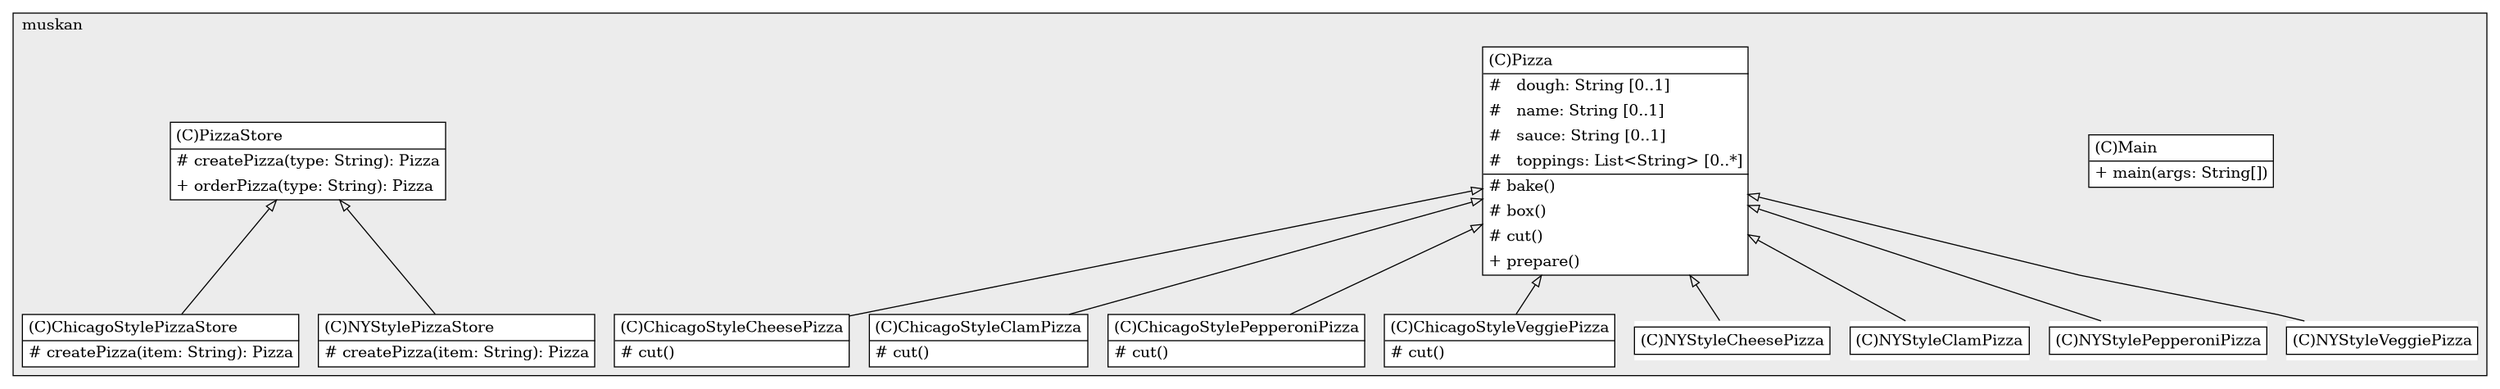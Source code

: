 @startuml

/' diagram meta data start
config=StructureConfiguration;
{
  "projectClassification": {
    "searchMode": "OpenProject", // OpenProject, AllProjects
    "includedProjects": "",
    "pathEndKeywords": "*.impl",
    "isClientPath": "",
    "isClientName": "",
    "isTestPath": "",
    "isTestName": "",
    "isMappingPath": "",
    "isMappingName": "",
    "isDataAccessPath": "",
    "isDataAccessName": "",
    "isDataStructurePath": "",
    "isDataStructureName": "",
    "isInterfaceStructuresPath": "",
    "isInterfaceStructuresName": "",
    "isEntryPointPath": "",
    "isEntryPointName": "",
    "treatFinalFieldsAsMandatory": false
  },
  "graphRestriction": {
    "classPackageExcludeFilter": "",
    "classPackageIncludeFilter": "",
    "classNameExcludeFilter": "",
    "classNameIncludeFilter": "",
    "methodNameExcludeFilter": "",
    "methodNameIncludeFilter": "",
    "removeByInheritance": "", // inheritance/annotation based filtering is done in a second step
    "removeByAnnotation": "",
    "removeByClassPackage": "", // cleanup the graph after inheritance/annotation based filtering is done
    "removeByClassName": "",
    "cutMappings": false,
    "cutEnum": true,
    "cutTests": true,
    "cutClient": true,
    "cutDataAccess": false,
    "cutInterfaceStructures": false,
    "cutDataStructures": false,
    "cutGetterAndSetter": true,
    "cutConstructors": true
  },
  "graphTraversal": {
    "forwardDepth": 6,
    "backwardDepth": 6,
    "classPackageExcludeFilter": "",
    "classPackageIncludeFilter": "",
    "classNameExcludeFilter": "",
    "classNameIncludeFilter": "",
    "methodNameExcludeFilter": "",
    "methodNameIncludeFilter": "",
    "hideMappings": false,
    "hideDataStructures": false,
    "hidePrivateMethods": true,
    "hideInterfaceCalls": true, // indirection: implementation -> interface (is hidden) -> implementation
    "onlyShowApplicationEntryPoints": false, // root node is included
    "useMethodCallsForStructureDiagram": "ForwardOnly" // ForwardOnly, BothDirections, No
  },
  "details": {
    "aggregation": "GroupByClass", // ByClass, GroupByClass, None
    "showClassGenericTypes": true,
    "showMethods": true,
    "showMethodParameterNames": true,
    "showMethodParameterTypes": true,
    "showMethodReturnType": true,
    "showPackageLevels": 2,
    "showDetailedClassStructure": true
  },
  "rootClass": "org.muskan.Main",
  "extensionCallbackMethod": "" // qualified.class.name#methodName - signature: public static String method(String)
}
diagram meta data end '/



digraph g {
    rankdir="TB"
    splines=polyline
    

'nodes 
subgraph cluster_1062805971 { 
   	label=muskan
	labeljust=l
	fillcolor="#ececec"
	style=filled
   
   ChicagoStyleCheesePizza1045385[
	label=<<TABLE BORDER="1" CELLBORDER="0" CELLPADDING="4" CELLSPACING="0">
<TR><TD ALIGN="LEFT" >(C)ChicagoStyleCheesePizza</TD></TR>
<HR/>
<TR><TD ALIGN="LEFT" ># cut()</TD></TR>
</TABLE>>
	style=filled
	margin=0
	shape=plaintext
	fillcolor="#FFFFFF"
];

ChicagoStyleClamPizza1045385[
	label=<<TABLE BORDER="1" CELLBORDER="0" CELLPADDING="4" CELLSPACING="0">
<TR><TD ALIGN="LEFT" >(C)ChicagoStyleClamPizza</TD></TR>
<HR/>
<TR><TD ALIGN="LEFT" ># cut()</TD></TR>
</TABLE>>
	style=filled
	margin=0
	shape=plaintext
	fillcolor="#FFFFFF"
];

ChicagoStylePepperoniPizza1045385[
	label=<<TABLE BORDER="1" CELLBORDER="0" CELLPADDING="4" CELLSPACING="0">
<TR><TD ALIGN="LEFT" >(C)ChicagoStylePepperoniPizza</TD></TR>
<HR/>
<TR><TD ALIGN="LEFT" ># cut()</TD></TR>
</TABLE>>
	style=filled
	margin=0
	shape=plaintext
	fillcolor="#FFFFFF"
];

ChicagoStylePizzaStore1045385[
	label=<<TABLE BORDER="1" CELLBORDER="0" CELLPADDING="4" CELLSPACING="0">
<TR><TD ALIGN="LEFT" >(C)ChicagoStylePizzaStore</TD></TR>
<HR/>
<TR><TD ALIGN="LEFT" ># createPizza(item: String): Pizza</TD></TR>
</TABLE>>
	style=filled
	margin=0
	shape=plaintext
	fillcolor="#FFFFFF"
];

ChicagoStyleVeggiePizza1045385[
	label=<<TABLE BORDER="1" CELLBORDER="0" CELLPADDING="4" CELLSPACING="0">
<TR><TD ALIGN="LEFT" >(C)ChicagoStyleVeggiePizza</TD></TR>
<HR/>
<TR><TD ALIGN="LEFT" ># cut()</TD></TR>
</TABLE>>
	style=filled
	margin=0
	shape=plaintext
	fillcolor="#FFFFFF"
];

Main1045385[
	label=<<TABLE BORDER="1" CELLBORDER="0" CELLPADDING="4" CELLSPACING="0">
<TR><TD ALIGN="LEFT" >(C)Main</TD></TR>
<HR/>
<TR><TD ALIGN="LEFT" >+ main(args: String[])</TD></TR>
</TABLE>>
	style=filled
	margin=0
	shape=plaintext
	fillcolor="#FFFFFF"
];

NYStyleCheesePizza1045385[
	label=<<TABLE BORDER="1" CELLBORDER="0" CELLPADDING="4" CELLSPACING="0">
<TR><TD ALIGN="LEFT" >(C)NYStyleCheesePizza</TD></TR>
</TABLE>>
	style=filled
	margin=0
	shape=plaintext
	fillcolor="#FFFFFF"
];

NYStyleClamPizza1045385[
	label=<<TABLE BORDER="1" CELLBORDER="0" CELLPADDING="4" CELLSPACING="0">
<TR><TD ALIGN="LEFT" >(C)NYStyleClamPizza</TD></TR>
</TABLE>>
	style=filled
	margin=0
	shape=plaintext
	fillcolor="#FFFFFF"
];

NYStylePepperoniPizza1045385[
	label=<<TABLE BORDER="1" CELLBORDER="0" CELLPADDING="4" CELLSPACING="0">
<TR><TD ALIGN="LEFT" >(C)NYStylePepperoniPizza</TD></TR>
</TABLE>>
	style=filled
	margin=0
	shape=plaintext
	fillcolor="#FFFFFF"
];

NYStylePizzaStore1045385[
	label=<<TABLE BORDER="1" CELLBORDER="0" CELLPADDING="4" CELLSPACING="0">
<TR><TD ALIGN="LEFT" >(C)NYStylePizzaStore</TD></TR>
<HR/>
<TR><TD ALIGN="LEFT" ># createPizza(item: String): Pizza</TD></TR>
</TABLE>>
	style=filled
	margin=0
	shape=plaintext
	fillcolor="#FFFFFF"
];

NYStyleVeggiePizza1045385[
	label=<<TABLE BORDER="1" CELLBORDER="0" CELLPADDING="4" CELLSPACING="0">
<TR><TD ALIGN="LEFT" >(C)NYStyleVeggiePizza</TD></TR>
</TABLE>>
	style=filled
	margin=0
	shape=plaintext
	fillcolor="#FFFFFF"
];

Pizza1045385[
	label=<<TABLE BORDER="1" CELLBORDER="0" CELLPADDING="4" CELLSPACING="0">
<TR><TD ALIGN="LEFT" >(C)Pizza</TD></TR>
<HR/>
<TR><TD ALIGN="LEFT" >#   dough: String [0..1]</TD></TR>
<TR><TD ALIGN="LEFT" >#   name: String [0..1]</TD></TR>
<TR><TD ALIGN="LEFT" >#   sauce: String [0..1]</TD></TR>
<TR><TD ALIGN="LEFT" >#   toppings: List&lt;String&gt; [0..*]</TD></TR>
<HR/>
<TR><TD ALIGN="LEFT" ># bake()</TD></TR>
<TR><TD ALIGN="LEFT" ># box()</TD></TR>
<TR><TD ALIGN="LEFT" ># cut()</TD></TR>
<TR><TD ALIGN="LEFT" >+ prepare()</TD></TR>
</TABLE>>
	style=filled
	margin=0
	shape=plaintext
	fillcolor="#FFFFFF"
];

PizzaStore1045385[
	label=<<TABLE BORDER="1" CELLBORDER="0" CELLPADDING="4" CELLSPACING="0">
<TR><TD ALIGN="LEFT" >(C)PizzaStore</TD></TR>
<HR/>
<TR><TD ALIGN="LEFT" ># createPizza(type: String): Pizza</TD></TR>
<TR><TD ALIGN="LEFT" >+ orderPizza(type: String): Pizza</TD></TR>
</TABLE>>
	style=filled
	margin=0
	shape=plaintext
	fillcolor="#FFFFFF"
];
} 

'edges    
Pizza1045385 -> ChicagoStyleCheesePizza1045385[arrowhead=none, arrowtail=empty, dir=both];
Pizza1045385 -> ChicagoStyleClamPizza1045385[arrowhead=none, arrowtail=empty, dir=both];
Pizza1045385 -> ChicagoStylePepperoniPizza1045385[arrowhead=none, arrowtail=empty, dir=both];
Pizza1045385 -> ChicagoStyleVeggiePizza1045385[arrowhead=none, arrowtail=empty, dir=both];
Pizza1045385 -> NYStyleCheesePizza1045385[arrowhead=none, arrowtail=empty, dir=both];
Pizza1045385 -> NYStyleClamPizza1045385[arrowhead=none, arrowtail=empty, dir=both];
Pizza1045385 -> NYStylePepperoniPizza1045385[arrowhead=none, arrowtail=empty, dir=both];
Pizza1045385 -> NYStyleVeggiePizza1045385[arrowhead=none, arrowtail=empty, dir=both];
PizzaStore1045385 -> ChicagoStylePizzaStore1045385[arrowhead=none, arrowtail=empty, dir=both];
PizzaStore1045385 -> NYStylePizzaStore1045385[arrowhead=none, arrowtail=empty, dir=both];
    
}
@enduml
